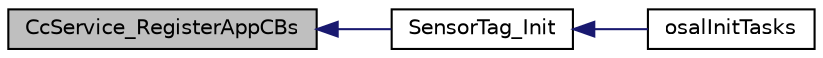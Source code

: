 digraph "CcService_RegisterAppCBs"
{
  edge [fontname="Helvetica",fontsize="10",labelfontname="Helvetica",labelfontsize="10"];
  node [fontname="Helvetica",fontsize="10",shape=record];
  rankdir="LR";
  Node1 [label="CcService_RegisterAppCBs",height=0.2,width=0.4,color="black", fillcolor="grey75", style="filled" fontcolor="black"];
  Node1 -> Node2 [dir="back",color="midnightblue",fontsize="10",style="solid",fontname="Helvetica"];
  Node2 [label="SensorTag_Init",height=0.2,width=0.4,color="black", fillcolor="white", style="filled",URL="$sensor_tag_8h.html#a13b2e5cf7a0072b8860136f3592c2f7f"];
  Node2 -> Node3 [dir="back",color="midnightblue",fontsize="10",style="solid",fontname="Helvetica"];
  Node3 [label="osalInitTasks",height=0.2,width=0.4,color="black", fillcolor="white", style="filled",URL="$_o_s_a_l___sensor_tag_8c.html#a7ad49ef9f96d7753c3e77e0e69231bb2"];
}

